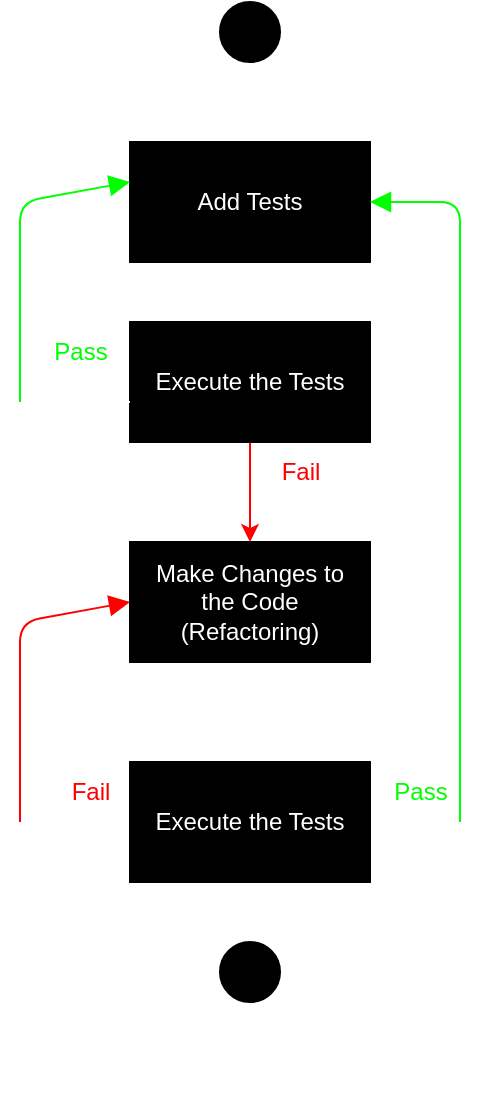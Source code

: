 <mxfile>
    <diagram id="3Fem_ltTx7-yJusmdGM7" name="Page-1">
        <mxGraphModel dx="446" dy="611" grid="1" gridSize="10" guides="1" tooltips="1" connect="1" arrows="1" fold="1" page="1" pageScale="1" pageWidth="850" pageHeight="1100" math="0" shadow="0">
            <root>
                <mxCell id="0"/>
                <mxCell id="1" parent="0"/>
                <mxCell id="27" value="" style="edgeStyle=none;html=1;strokeColor=#FFFFFF;" parent="1" source="20" target="21" edge="1">
                    <mxGeometry relative="1" as="geometry"/>
                </mxCell>
                <mxCell id="20" value="" style="ellipse;whiteSpace=wrap;html=1;aspect=fixed;fillColor=#000000;" parent="1" vertex="1">
                    <mxGeometry x="200" y="40" width="30" height="30" as="geometry"/>
                </mxCell>
                <mxCell id="28" value="" style="edgeStyle=none;html=1;strokeColor=#FFFFFF;" parent="1" source="21" target="22" edge="1">
                    <mxGeometry relative="1" as="geometry"/>
                </mxCell>
                <mxCell id="21" value="&lt;font color=&quot;#ffffff&quot;&gt;Add Tests&lt;/font&gt;" style="rounded=0;whiteSpace=wrap;html=1;fillColor=#000000;" parent="1" vertex="1">
                    <mxGeometry x="155" y="110" width="120" height="60" as="geometry"/>
                </mxCell>
                <mxCell id="29" value="" style="edgeStyle=none;html=1;strokeColor=#FF0000;" parent="1" source="22" target="23" edge="1">
                    <mxGeometry relative="1" as="geometry"/>
                </mxCell>
                <mxCell id="22" value="&lt;font color=&quot;#ffffff&quot;&gt;Execute the Tests&lt;/font&gt;" style="rounded=0;whiteSpace=wrap;html=1;fillColor=#000000;" parent="1" vertex="1">
                    <mxGeometry x="155" y="200" width="120" height="60" as="geometry"/>
                </mxCell>
                <mxCell id="30" value="" style="edgeStyle=none;html=1;strokeColor=#FFFFFF;" parent="1" source="23" target="24" edge="1">
                    <mxGeometry relative="1" as="geometry"/>
                </mxCell>
                <mxCell id="23" value="&lt;font color=&quot;#ffffff&quot;&gt;Make Changes to&lt;br&gt;the Code&lt;br&gt;(Refactoring)&lt;/font&gt;" style="rounded=0;whiteSpace=wrap;html=1;fillColor=#000000;" parent="1" vertex="1">
                    <mxGeometry x="155" y="310" width="120" height="60" as="geometry"/>
                </mxCell>
                <mxCell id="32" style="edgeStyle=none;html=1;endArrow=none;endFill=0;strokeColor=#FFFFFF;" parent="1" source="24" edge="1">
                    <mxGeometry relative="1" as="geometry">
                        <mxPoint x="100" y="450" as="targetPoint"/>
                    </mxGeometry>
                </mxCell>
                <mxCell id="36" value="" style="edgeStyle=none;html=1;startArrow=none;startFill=0;endArrow=blockThin;endFill=1;strokeColor=#FFFFFF;" parent="1" source="24" target="26" edge="1">
                    <mxGeometry relative="1" as="geometry"/>
                </mxCell>
                <mxCell id="45" value="" style="edgeStyle=none;html=1;startArrow=none;startFill=0;endArrow=none;endFill=0;strokeColor=#FFFFFF;" parent="1" source="24" edge="1">
                    <mxGeometry relative="1" as="geometry">
                        <mxPoint x="320" y="450" as="targetPoint"/>
                    </mxGeometry>
                </mxCell>
                <mxCell id="24" value="&lt;font color=&quot;#ffffff&quot;&gt;Execute the Tests&lt;/font&gt;" style="rounded=0;whiteSpace=wrap;html=1;fillColor=#000000;" parent="1" vertex="1">
                    <mxGeometry x="155" y="420" width="120" height="60" as="geometry"/>
                </mxCell>
                <mxCell id="25" value="" style="ellipse;whiteSpace=wrap;html=1;aspect=fixed;fillColor=#000000;" parent="1" vertex="1">
                    <mxGeometry x="200" y="510" width="30" height="30" as="geometry"/>
                </mxCell>
                <mxCell id="26" value="&lt;font color=&quot;#ffffff&quot;&gt;Pass, development Stops&lt;/font&gt;" style="text;html=1;align=center;verticalAlign=middle;resizable=0;points=[];autosize=1;strokeColor=none;fillColor=none;" parent="1" vertex="1">
                    <mxGeometry x="135" y="560" width="160" height="30" as="geometry"/>
                </mxCell>
                <mxCell id="31" value="&lt;font color=&quot;#ff0000&quot;&gt;Fail&lt;/font&gt;" style="text;html=1;align=center;verticalAlign=middle;resizable=0;points=[];autosize=1;strokeColor=none;fillColor=none;" parent="1" vertex="1">
                    <mxGeometry x="220" y="260" width="40" height="30" as="geometry"/>
                </mxCell>
                <mxCell id="33" value="" style="edgeStyle=none;orthogonalLoop=1;jettySize=auto;html=1;endArrow=block;startArrow=none;endSize=8;startSize=8;entryX=0;entryY=0.5;entryDx=0;entryDy=0;endFill=1;startFill=0;strokeColor=#FF0000;" parent="1" target="23" edge="1">
                    <mxGeometry width="100" relative="1" as="geometry">
                        <mxPoint x="100" y="450" as="sourcePoint"/>
                        <mxPoint x="140" y="390" as="targetPoint"/>
                        <Array as="points">
                            <mxPoint x="100" y="350"/>
                        </Array>
                    </mxGeometry>
                </mxCell>
                <mxCell id="34" value="&lt;font color=&quot;#ff0000&quot;&gt;Fail&lt;/font&gt;" style="text;html=1;align=center;verticalAlign=middle;resizable=0;points=[];autosize=1;strokeColor=none;fillColor=none;" parent="1" vertex="1">
                    <mxGeometry x="115" y="420" width="40" height="30" as="geometry"/>
                </mxCell>
                <mxCell id="37" style="edgeStyle=none;html=1;endArrow=none;endFill=0;strokeColor=#FFFFFF;" parent="1" edge="1">
                    <mxGeometry relative="1" as="geometry">
                        <mxPoint x="100" y="240" as="targetPoint"/>
                        <mxPoint x="155" y="240" as="sourcePoint"/>
                    </mxGeometry>
                </mxCell>
                <mxCell id="38" value="" style="edgeStyle=none;orthogonalLoop=1;jettySize=auto;html=1;endArrow=block;startArrow=none;endSize=8;startSize=8;entryX=0;entryY=0.5;entryDx=0;entryDy=0;endFill=1;startFill=0;strokeColor=#00FF00;" parent="1" edge="1">
                    <mxGeometry width="100" relative="1" as="geometry">
                        <mxPoint x="100" y="240" as="sourcePoint"/>
                        <mxPoint x="155" y="130" as="targetPoint"/>
                        <Array as="points">
                            <mxPoint x="100" y="140"/>
                        </Array>
                    </mxGeometry>
                </mxCell>
                <mxCell id="39" value="&lt;font color=&quot;#00ff00&quot;&gt;Pass&lt;/font&gt;" style="text;html=1;align=center;verticalAlign=middle;resizable=0;points=[];autosize=1;strokeColor=none;fillColor=none;" parent="1" vertex="1">
                    <mxGeometry x="105" y="200" width="50" height="30" as="geometry"/>
                </mxCell>
                <mxCell id="43" value="" style="edgeStyle=none;orthogonalLoop=1;jettySize=auto;html=1;endArrow=block;startArrow=none;endSize=8;startSize=8;endFill=1;startFill=0;entryX=1;entryY=0.5;entryDx=0;entryDy=0;strokeColor=#00FF00;" parent="1" target="21" edge="1">
                    <mxGeometry width="100" relative="1" as="geometry">
                        <mxPoint x="320" y="450" as="sourcePoint"/>
                        <mxPoint x="360" y="150" as="targetPoint"/>
                        <Array as="points">
                            <mxPoint x="320" y="420"/>
                            <mxPoint x="320" y="370"/>
                            <mxPoint x="320" y="320"/>
                            <mxPoint x="320" y="260"/>
                            <mxPoint x="320" y="140"/>
                        </Array>
                    </mxGeometry>
                </mxCell>
                <mxCell id="46" value="&lt;font color=&quot;#00ff00&quot;&gt;Pass&lt;/font&gt;" style="text;html=1;align=center;verticalAlign=middle;resizable=0;points=[];autosize=1;" parent="1" vertex="1">
                    <mxGeometry x="275" y="420" width="50" height="30" as="geometry"/>
                </mxCell>
            </root>
        </mxGraphModel>
    </diagram>
</mxfile>